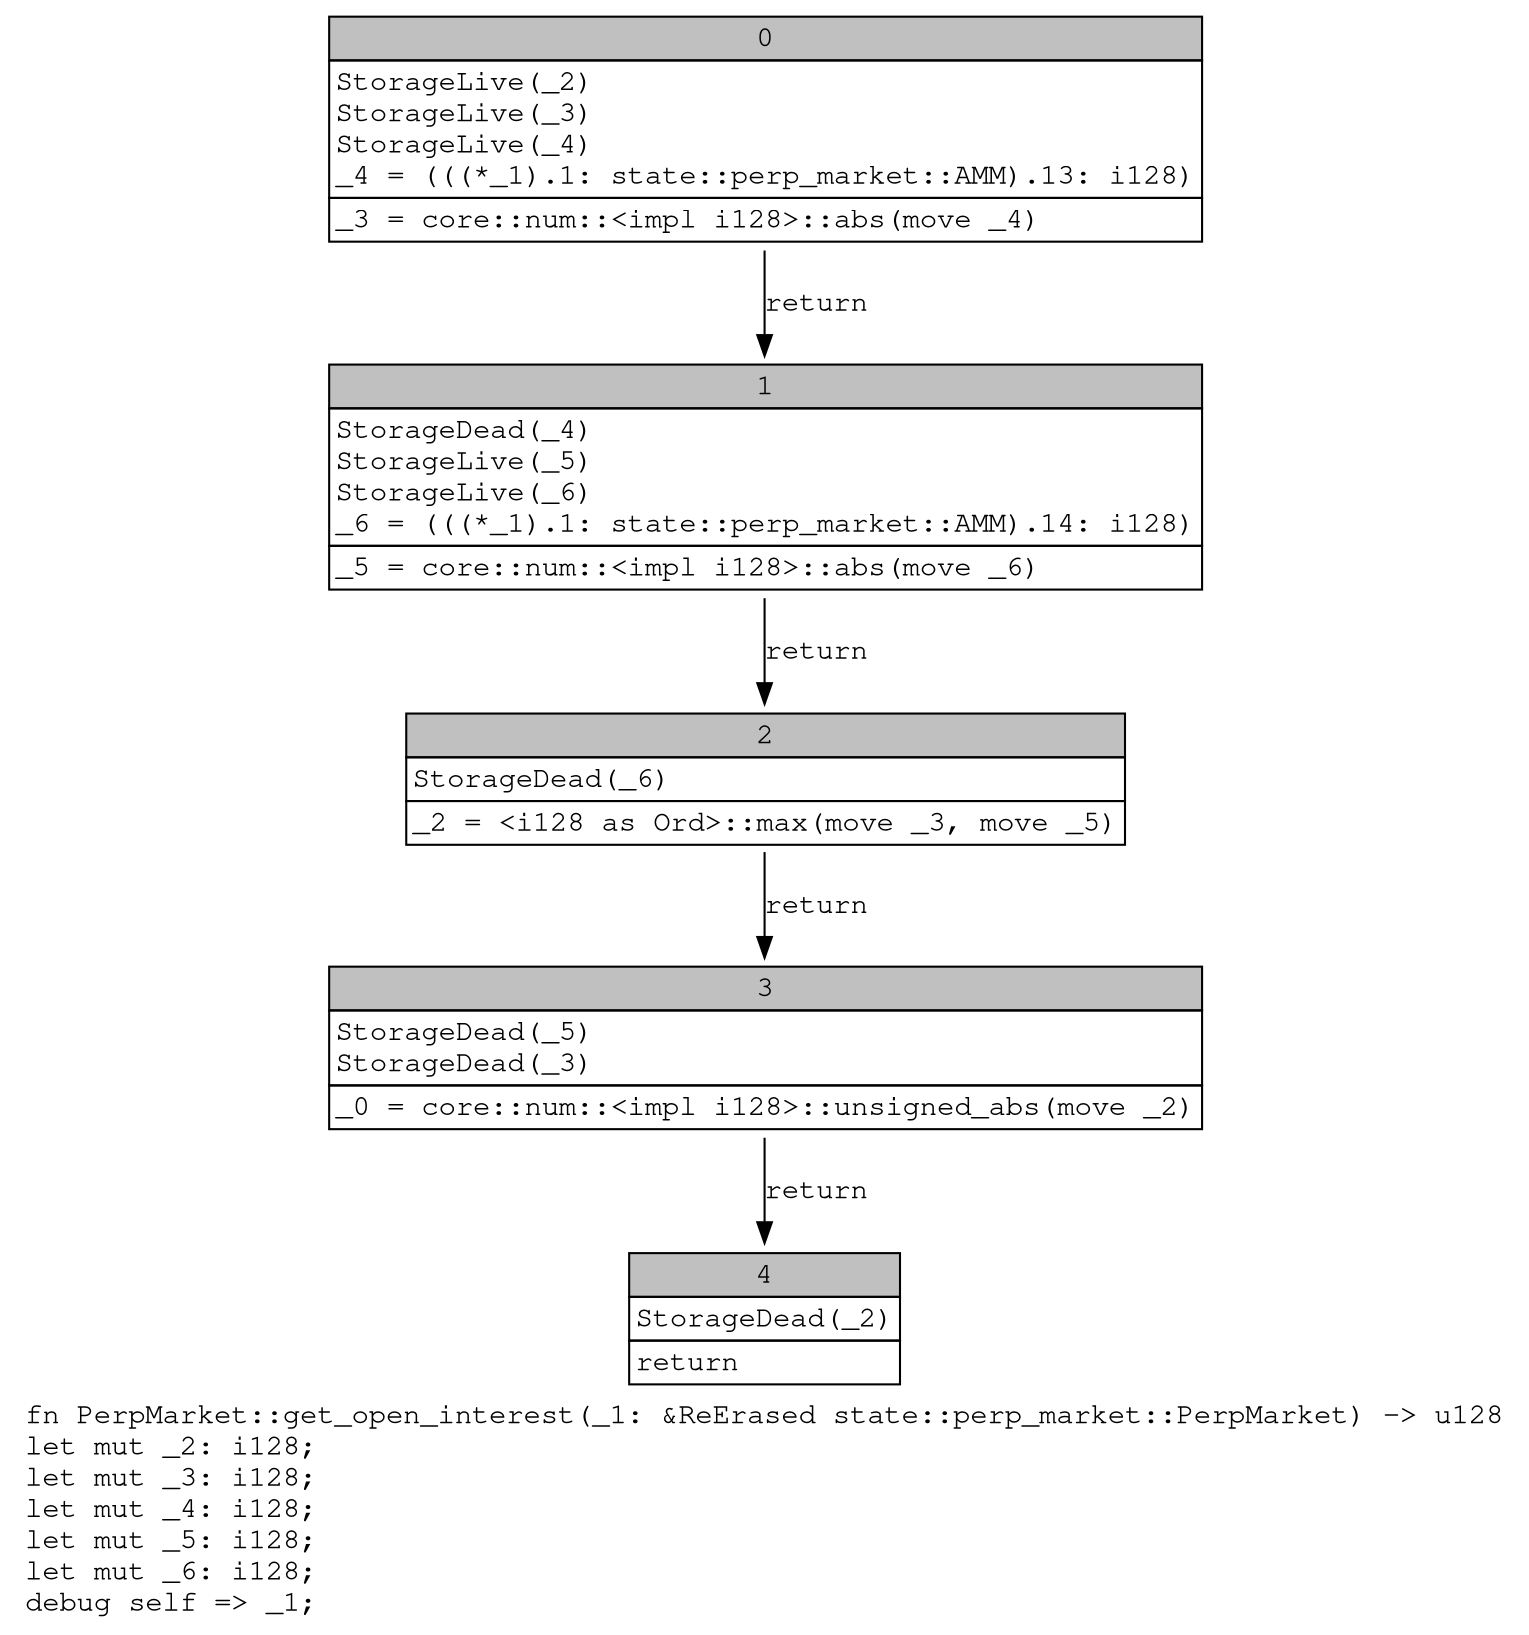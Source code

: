 digraph Mir_0_3803 {
    graph [fontname="Courier, monospace"];
    node [fontname="Courier, monospace"];
    edge [fontname="Courier, monospace"];
    label=<fn PerpMarket::get_open_interest(_1: &amp;ReErased state::perp_market::PerpMarket) -&gt; u128<br align="left"/>let mut _2: i128;<br align="left"/>let mut _3: i128;<br align="left"/>let mut _4: i128;<br align="left"/>let mut _5: i128;<br align="left"/>let mut _6: i128;<br align="left"/>debug self =&gt; _1;<br align="left"/>>;
    bb0__0_3803 [shape="none", label=<<table border="0" cellborder="1" cellspacing="0"><tr><td bgcolor="gray" align="center" colspan="1">0</td></tr><tr><td align="left" balign="left">StorageLive(_2)<br/>StorageLive(_3)<br/>StorageLive(_4)<br/>_4 = (((*_1).1: state::perp_market::AMM).13: i128)<br/></td></tr><tr><td align="left">_3 = core::num::&lt;impl i128&gt;::abs(move _4)</td></tr></table>>];
    bb1__0_3803 [shape="none", label=<<table border="0" cellborder="1" cellspacing="0"><tr><td bgcolor="gray" align="center" colspan="1">1</td></tr><tr><td align="left" balign="left">StorageDead(_4)<br/>StorageLive(_5)<br/>StorageLive(_6)<br/>_6 = (((*_1).1: state::perp_market::AMM).14: i128)<br/></td></tr><tr><td align="left">_5 = core::num::&lt;impl i128&gt;::abs(move _6)</td></tr></table>>];
    bb2__0_3803 [shape="none", label=<<table border="0" cellborder="1" cellspacing="0"><tr><td bgcolor="gray" align="center" colspan="1">2</td></tr><tr><td align="left" balign="left">StorageDead(_6)<br/></td></tr><tr><td align="left">_2 = &lt;i128 as Ord&gt;::max(move _3, move _5)</td></tr></table>>];
    bb3__0_3803 [shape="none", label=<<table border="0" cellborder="1" cellspacing="0"><tr><td bgcolor="gray" align="center" colspan="1">3</td></tr><tr><td align="left" balign="left">StorageDead(_5)<br/>StorageDead(_3)<br/></td></tr><tr><td align="left">_0 = core::num::&lt;impl i128&gt;::unsigned_abs(move _2)</td></tr></table>>];
    bb4__0_3803 [shape="none", label=<<table border="0" cellborder="1" cellspacing="0"><tr><td bgcolor="gray" align="center" colspan="1">4</td></tr><tr><td align="left" balign="left">StorageDead(_2)<br/></td></tr><tr><td align="left">return</td></tr></table>>];
    bb0__0_3803 -> bb1__0_3803 [label="return"];
    bb1__0_3803 -> bb2__0_3803 [label="return"];
    bb2__0_3803 -> bb3__0_3803 [label="return"];
    bb3__0_3803 -> bb4__0_3803 [label="return"];
}
